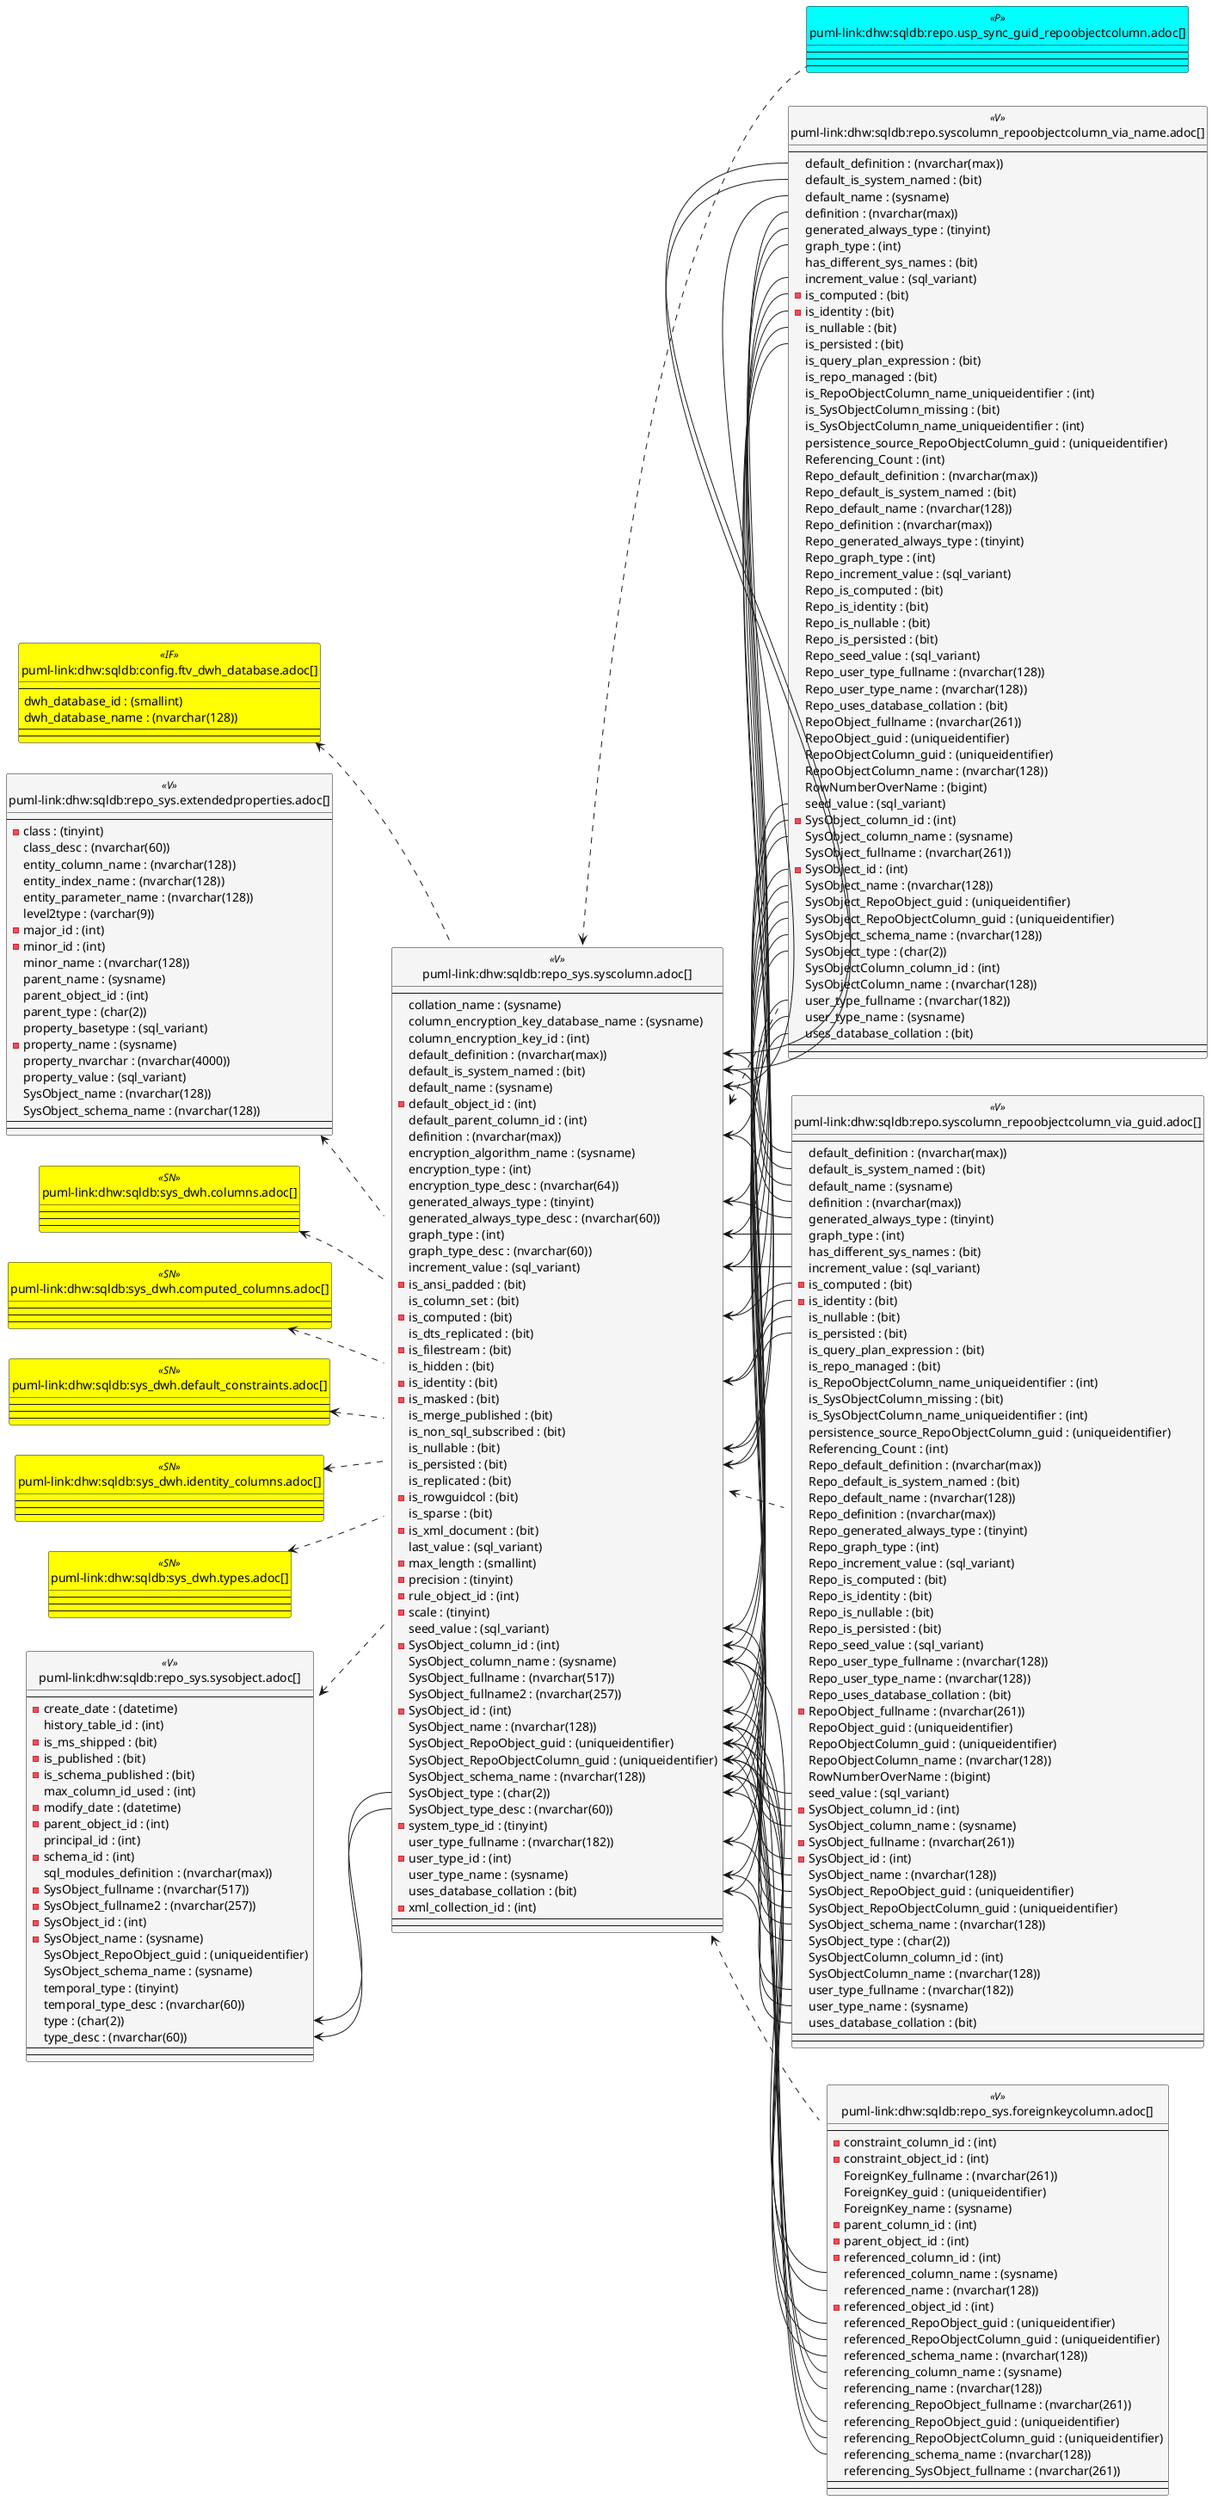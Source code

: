 @startuml
left to right direction
'top to bottom direction
hide circle
'avoide "." issues:
set namespaceSeparator none


skinparam class {
  BackgroundColor White
  BackgroundColor<<FN>> Yellow
  BackgroundColor<<FS>> Yellow
  BackgroundColor<<FT>> LightGray
  BackgroundColor<<IF>> Yellow
  BackgroundColor<<IS>> Yellow
  BackgroundColor<<P>> Aqua
  BackgroundColor<<PC>> Aqua
  BackgroundColor<<SN>> Yellow
  BackgroundColor<<SO>> SlateBlue
  BackgroundColor<<TF>> LightGray
  BackgroundColor<<TR>> Tomato
  BackgroundColor<<U>> White
  BackgroundColor<<V>> WhiteSmoke
  BackgroundColor<<X>> Aqua
  BackgroundColor<<external>> AliceBlue
}


entity "puml-link:dhw:sqldb:config.ftv_dwh_database.adoc[]" as config.ftv_dwh_database << IF >> {
  --
  dwh_database_id : (smallint)
  dwh_database_name : (nvarchar(128))
  --
  --
}

entity "puml-link:dhw:sqldb:repo.syscolumn_repoobjectcolumn_via_guid.adoc[]" as repo.SysColumn_RepoObjectColumn_via_guid << V >> {
  --
  default_definition : (nvarchar(max))
  default_is_system_named : (bit)
  default_name : (sysname)
  definition : (nvarchar(max))
  generated_always_type : (tinyint)
  graph_type : (int)
  has_different_sys_names : (bit)
  increment_value : (sql_variant)
  - is_computed : (bit)
  - is_identity : (bit)
  is_nullable : (bit)
  is_persisted : (bit)
  is_query_plan_expression : (bit)
  is_repo_managed : (bit)
  is_RepoObjectColumn_name_uniqueidentifier : (int)
  is_SysObjectColumn_missing : (bit)
  is_SysObjectColumn_name_uniqueidentifier : (int)
  persistence_source_RepoObjectColumn_guid : (uniqueidentifier)
  Referencing_Count : (int)
  Repo_default_definition : (nvarchar(max))
  Repo_default_is_system_named : (bit)
  Repo_default_name : (nvarchar(128))
  Repo_definition : (nvarchar(max))
  Repo_generated_always_type : (tinyint)
  Repo_graph_type : (int)
  Repo_increment_value : (sql_variant)
  Repo_is_computed : (bit)
  Repo_is_identity : (bit)
  Repo_is_nullable : (bit)
  Repo_is_persisted : (bit)
  Repo_seed_value : (sql_variant)
  Repo_user_type_fullname : (nvarchar(128))
  Repo_user_type_name : (nvarchar(128))
  Repo_uses_database_collation : (bit)
  - RepoObject_fullname : (nvarchar(261))
  RepoObject_guid : (uniqueidentifier)
  RepoObjectColumn_guid : (uniqueidentifier)
  RepoObjectColumn_name : (nvarchar(128))
  RowNumberOverName : (bigint)
  seed_value : (sql_variant)
  - SysObject_column_id : (int)
  SysObject_column_name : (sysname)
  - SysObject_fullname : (nvarchar(261))
  - SysObject_id : (int)
  SysObject_name : (nvarchar(128))
  SysObject_RepoObject_guid : (uniqueidentifier)
  SysObject_RepoObjectColumn_guid : (uniqueidentifier)
  SysObject_schema_name : (nvarchar(128))
  SysObject_type : (char(2))
  SysObjectColumn_column_id : (int)
  SysObjectColumn_name : (nvarchar(128))
  user_type_fullname : (nvarchar(182))
  user_type_name : (sysname)
  uses_database_collation : (bit)
  --
  --
}

entity "puml-link:dhw:sqldb:repo.syscolumn_repoobjectcolumn_via_name.adoc[]" as repo.SysColumn_RepoObjectColumn_via_name << V >> {
  --
  default_definition : (nvarchar(max))
  default_is_system_named : (bit)
  default_name : (sysname)
  definition : (nvarchar(max))
  generated_always_type : (tinyint)
  graph_type : (int)
  has_different_sys_names : (bit)
  increment_value : (sql_variant)
  - is_computed : (bit)
  - is_identity : (bit)
  is_nullable : (bit)
  is_persisted : (bit)
  is_query_plan_expression : (bit)
  is_repo_managed : (bit)
  is_RepoObjectColumn_name_uniqueidentifier : (int)
  is_SysObjectColumn_missing : (bit)
  is_SysObjectColumn_name_uniqueidentifier : (int)
  persistence_source_RepoObjectColumn_guid : (uniqueidentifier)
  Referencing_Count : (int)
  Repo_default_definition : (nvarchar(max))
  Repo_default_is_system_named : (bit)
  Repo_default_name : (nvarchar(128))
  Repo_definition : (nvarchar(max))
  Repo_generated_always_type : (tinyint)
  Repo_graph_type : (int)
  Repo_increment_value : (sql_variant)
  Repo_is_computed : (bit)
  Repo_is_identity : (bit)
  Repo_is_nullable : (bit)
  Repo_is_persisted : (bit)
  Repo_seed_value : (sql_variant)
  Repo_user_type_fullname : (nvarchar(128))
  Repo_user_type_name : (nvarchar(128))
  Repo_uses_database_collation : (bit)
  RepoObject_fullname : (nvarchar(261))
  RepoObject_guid : (uniqueidentifier)
  RepoObjectColumn_guid : (uniqueidentifier)
  RepoObjectColumn_name : (nvarchar(128))
  RowNumberOverName : (bigint)
  seed_value : (sql_variant)
  - SysObject_column_id : (int)
  SysObject_column_name : (sysname)
  SysObject_fullname : (nvarchar(261))
  - SysObject_id : (int)
  SysObject_name : (nvarchar(128))
  SysObject_RepoObject_guid : (uniqueidentifier)
  SysObject_RepoObjectColumn_guid : (uniqueidentifier)
  SysObject_schema_name : (nvarchar(128))
  SysObject_type : (char(2))
  SysObjectColumn_column_id : (int)
  SysObjectColumn_name : (nvarchar(128))
  user_type_fullname : (nvarchar(182))
  user_type_name : (sysname)
  uses_database_collation : (bit)
  --
  --
}

entity "puml-link:dhw:sqldb:repo.usp_sync_guid_repoobjectcolumn.adoc[]" as repo.usp_sync_guid_RepoObjectColumn << P >> {
  --
  --
  --
}

entity "puml-link:dhw:sqldb:repo_sys.extendedproperties.adoc[]" as repo_sys.ExtendedProperties << V >> {
  --
  - class : (tinyint)
  class_desc : (nvarchar(60))
  entity_column_name : (nvarchar(128))
  entity_index_name : (nvarchar(128))
  entity_parameter_name : (nvarchar(128))
  level2type : (varchar(9))
  - major_id : (int)
  - minor_id : (int)
  minor_name : (nvarchar(128))
  parent_name : (sysname)
  parent_object_id : (int)
  parent_type : (char(2))
  property_basetype : (sql_variant)
  - property_name : (sysname)
  property_nvarchar : (nvarchar(4000))
  property_value : (sql_variant)
  SysObject_name : (nvarchar(128))
  SysObject_schema_name : (nvarchar(128))
  --
  --
}

entity "puml-link:dhw:sqldb:repo_sys.foreignkeycolumn.adoc[]" as repo_sys.ForeignKeyColumn << V >> {
  --
  - constraint_column_id : (int)
  - constraint_object_id : (int)
  ForeignKey_fullname : (nvarchar(261))
  ForeignKey_guid : (uniqueidentifier)
  ForeignKey_name : (sysname)
  - parent_column_id : (int)
  - parent_object_id : (int)
  - referenced_column_id : (int)
  referenced_column_name : (sysname)
  referenced_name : (nvarchar(128))
  - referenced_object_id : (int)
  referenced_RepoObject_guid : (uniqueidentifier)
  referenced_RepoObjectColumn_guid : (uniqueidentifier)
  referenced_schema_name : (nvarchar(128))
  referencing_column_name : (sysname)
  referencing_name : (nvarchar(128))
  referencing_RepoObject_fullname : (nvarchar(261))
  referencing_RepoObject_guid : (uniqueidentifier)
  referencing_RepoObjectColumn_guid : (uniqueidentifier)
  referencing_schema_name : (nvarchar(128))
  referencing_SysObject_fullname : (nvarchar(261))
  --
  --
}

entity "puml-link:dhw:sqldb:repo_sys.syscolumn.adoc[]" as repo_sys.SysColumn << V >> {
  --
  collation_name : (sysname)
  column_encryption_key_database_name : (sysname)
  column_encryption_key_id : (int)
  default_definition : (nvarchar(max))
  default_is_system_named : (bit)
  default_name : (sysname)
  - default_object_id : (int)
  default_parent_column_id : (int)
  definition : (nvarchar(max))
  encryption_algorithm_name : (sysname)
  encryption_type : (int)
  encryption_type_desc : (nvarchar(64))
  generated_always_type : (tinyint)
  generated_always_type_desc : (nvarchar(60))
  graph_type : (int)
  graph_type_desc : (nvarchar(60))
  increment_value : (sql_variant)
  - is_ansi_padded : (bit)
  is_column_set : (bit)
  - is_computed : (bit)
  is_dts_replicated : (bit)
  - is_filestream : (bit)
  is_hidden : (bit)
  - is_identity : (bit)
  - is_masked : (bit)
  is_merge_published : (bit)
  is_non_sql_subscribed : (bit)
  is_nullable : (bit)
  is_persisted : (bit)
  is_replicated : (bit)
  - is_rowguidcol : (bit)
  is_sparse : (bit)
  - is_xml_document : (bit)
  last_value : (sql_variant)
  - max_length : (smallint)
  - precision : (tinyint)
  - rule_object_id : (int)
  - scale : (tinyint)
  seed_value : (sql_variant)
  - SysObject_column_id : (int)
  SysObject_column_name : (sysname)
  SysObject_fullname : (nvarchar(517))
  SysObject_fullname2 : (nvarchar(257))
  - SysObject_id : (int)
  SysObject_name : (nvarchar(128))
  SysObject_RepoObject_guid : (uniqueidentifier)
  SysObject_RepoObjectColumn_guid : (uniqueidentifier)
  SysObject_schema_name : (nvarchar(128))
  SysObject_type : (char(2))
  SysObject_type_desc : (nvarchar(60))
  - system_type_id : (tinyint)
  user_type_fullname : (nvarchar(182))
  - user_type_id : (int)
  user_type_name : (sysname)
  uses_database_collation : (bit)
  - xml_collection_id : (int)
  --
  --
}

entity "puml-link:dhw:sqldb:repo_sys.sysobject.adoc[]" as repo_sys.SysObject << V >> {
  --
  - create_date : (datetime)
  history_table_id : (int)
  - is_ms_shipped : (bit)
  - is_published : (bit)
  - is_schema_published : (bit)
  max_column_id_used : (int)
  - modify_date : (datetime)
  - parent_object_id : (int)
  principal_id : (int)
  - schema_id : (int)
  sql_modules_definition : (nvarchar(max))
  - SysObject_fullname : (nvarchar(517))
  - SysObject_fullname2 : (nvarchar(257))
  - SysObject_id : (int)
  - SysObject_name : (sysname)
  SysObject_RepoObject_guid : (uniqueidentifier)
  SysObject_schema_name : (sysname)
  temporal_type : (tinyint)
  temporal_type_desc : (nvarchar(60))
  type : (char(2))
  type_desc : (nvarchar(60))
  --
  --
}

entity "puml-link:dhw:sqldb:sys_dwh.columns.adoc[]" as sys_dwh.columns << SN >> {
  --
  --
  --
}

entity "puml-link:dhw:sqldb:sys_dwh.computed_columns.adoc[]" as sys_dwh.computed_columns << SN >> {
  --
  --
  --
}

entity "puml-link:dhw:sqldb:sys_dwh.default_constraints.adoc[]" as sys_dwh.default_constraints << SN >> {
  --
  --
  --
}

entity "puml-link:dhw:sqldb:sys_dwh.identity_columns.adoc[]" as sys_dwh.identity_columns << SN >> {
  --
  --
  --
}

entity "puml-link:dhw:sqldb:sys_dwh.types.adoc[]" as sys_dwh.types << SN >> {
  --
  --
  --
}

config.ftv_dwh_database <.. repo_sys.SysColumn
repo_sys.ExtendedProperties <.. repo_sys.SysColumn
repo_sys.SysColumn <.. repo.SysColumn_RepoObjectColumn_via_guid
repo_sys.SysColumn <.. repo.SysColumn_RepoObjectColumn_via_name
repo_sys.SysColumn <.. repo.usp_sync_guid_RepoObjectColumn
repo_sys.SysColumn <.. repo_sys.ForeignKeyColumn
repo_sys.SysObject <.. repo_sys.SysColumn
sys_dwh.columns <.. repo_sys.SysColumn
sys_dwh.computed_columns <.. repo_sys.SysColumn
sys_dwh.default_constraints <.. repo_sys.SysColumn
sys_dwh.identity_columns <.. repo_sys.SysColumn
sys_dwh.types <.. repo_sys.SysColumn
"repo_sys.SysColumn::default_definition" <-- "repo.SysColumn_RepoObjectColumn_via_guid::default_definition"
"repo_sys.SysColumn::default_definition" <-- "repo.SysColumn_RepoObjectColumn_via_name::default_definition"
"repo_sys.SysColumn::default_is_system_named" <-- "repo.SysColumn_RepoObjectColumn_via_guid::default_is_system_named"
"repo_sys.SysColumn::default_is_system_named" <-- "repo.SysColumn_RepoObjectColumn_via_name::default_is_system_named"
"repo_sys.SysColumn::default_name" <-- "repo.SysColumn_RepoObjectColumn_via_guid::default_name"
"repo_sys.SysColumn::default_name" <-- "repo.SysColumn_RepoObjectColumn_via_name::default_name"
"repo_sys.SysColumn::definition" <-- "repo.SysColumn_RepoObjectColumn_via_guid::definition"
"repo_sys.SysColumn::definition" <-- "repo.SysColumn_RepoObjectColumn_via_name::definition"
"repo_sys.SysColumn::generated_always_type" <-- "repo.SysColumn_RepoObjectColumn_via_guid::generated_always_type"
"repo_sys.SysColumn::generated_always_type" <-- "repo.SysColumn_RepoObjectColumn_via_name::generated_always_type"
"repo_sys.SysColumn::graph_type" <-- "repo.SysColumn_RepoObjectColumn_via_guid::graph_type"
"repo_sys.SysColumn::graph_type" <-- "repo.SysColumn_RepoObjectColumn_via_name::graph_type"
"repo_sys.SysColumn::increment_value" <-- "repo.SysColumn_RepoObjectColumn_via_guid::increment_value"
"repo_sys.SysColumn::increment_value" <-- "repo.SysColumn_RepoObjectColumn_via_name::increment_value"
"repo_sys.SysColumn::is_computed" <-- "repo.SysColumn_RepoObjectColumn_via_guid::is_computed"
"repo_sys.SysColumn::is_computed" <-- "repo.SysColumn_RepoObjectColumn_via_name::is_computed"
"repo_sys.SysColumn::is_identity" <-- "repo.SysColumn_RepoObjectColumn_via_guid::is_identity"
"repo_sys.SysColumn::is_identity" <-- "repo.SysColumn_RepoObjectColumn_via_name::is_identity"
"repo_sys.SysColumn::is_nullable" <-- "repo.SysColumn_RepoObjectColumn_via_guid::is_nullable"
"repo_sys.SysColumn::is_nullable" <-- "repo.SysColumn_RepoObjectColumn_via_name::is_nullable"
"repo_sys.SysColumn::is_persisted" <-- "repo.SysColumn_RepoObjectColumn_via_guid::is_persisted"
"repo_sys.SysColumn::is_persisted" <-- "repo.SysColumn_RepoObjectColumn_via_name::is_persisted"
"repo_sys.SysColumn::seed_value" <-- "repo.SysColumn_RepoObjectColumn_via_guid::seed_value"
"repo_sys.SysColumn::seed_value" <-- "repo.SysColumn_RepoObjectColumn_via_name::seed_value"
"repo_sys.SysColumn::SysObject_column_id" <-- "repo.SysColumn_RepoObjectColumn_via_guid::SysObject_column_id"
"repo_sys.SysColumn::SysObject_column_id" <-- "repo.SysColumn_RepoObjectColumn_via_name::SysObject_column_id"
"repo_sys.SysColumn::SysObject_column_name" <-- "repo.SysColumn_RepoObjectColumn_via_guid::SysObject_column_name"
"repo_sys.SysColumn::SysObject_column_name" <-- "repo.SysColumn_RepoObjectColumn_via_name::SysObject_column_name"
"repo_sys.SysColumn::SysObject_column_name" <-- "repo_sys.ForeignKeyColumn::referencing_column_name"
"repo_sys.SysColumn::SysObject_column_name" <-- "repo_sys.ForeignKeyColumn::referenced_column_name"
"repo_sys.SysColumn::SysObject_id" <-- "repo.SysColumn_RepoObjectColumn_via_guid::SysObject_id"
"repo_sys.SysColumn::SysObject_id" <-- "repo.SysColumn_RepoObjectColumn_via_name::SysObject_id"
"repo_sys.SysColumn::SysObject_name" <-- "repo.SysColumn_RepoObjectColumn_via_guid::SysObject_name"
"repo_sys.SysColumn::SysObject_name" <-- "repo.SysColumn_RepoObjectColumn_via_name::SysObject_name"
"repo_sys.SysColumn::SysObject_name" <-- "repo_sys.ForeignKeyColumn::referencing_name"
"repo_sys.SysColumn::SysObject_name" <-- "repo_sys.ForeignKeyColumn::referenced_name"
"repo_sys.SysColumn::SysObject_RepoObject_guid" <-- "repo.SysColumn_RepoObjectColumn_via_guid::SysObject_RepoObject_guid"
"repo_sys.SysColumn::SysObject_RepoObject_guid" <-- "repo.SysColumn_RepoObjectColumn_via_name::SysObject_RepoObject_guid"
"repo_sys.SysColumn::SysObject_RepoObject_guid" <-- "repo_sys.ForeignKeyColumn::referencing_RepoObject_guid"
"repo_sys.SysColumn::SysObject_RepoObject_guid" <-- "repo_sys.ForeignKeyColumn::referenced_RepoObject_guid"
"repo_sys.SysColumn::SysObject_RepoObjectColumn_guid" <-- "repo.SysColumn_RepoObjectColumn_via_guid::SysObject_RepoObjectColumn_guid"
"repo_sys.SysColumn::SysObject_RepoObjectColumn_guid" <-- "repo.SysColumn_RepoObjectColumn_via_name::SysObject_RepoObjectColumn_guid"
"repo_sys.SysColumn::SysObject_RepoObjectColumn_guid" <-- "repo_sys.ForeignKeyColumn::referencing_RepoObjectColumn_guid"
"repo_sys.SysColumn::SysObject_RepoObjectColumn_guid" <-- "repo_sys.ForeignKeyColumn::referenced_RepoObjectColumn_guid"
"repo_sys.SysColumn::SysObject_schema_name" <-- "repo.SysColumn_RepoObjectColumn_via_guid::SysObject_schema_name"
"repo_sys.SysColumn::SysObject_schema_name" <-- "repo.SysColumn_RepoObjectColumn_via_name::SysObject_schema_name"
"repo_sys.SysColumn::SysObject_schema_name" <-- "repo_sys.ForeignKeyColumn::referencing_schema_name"
"repo_sys.SysColumn::SysObject_schema_name" <-- "repo_sys.ForeignKeyColumn::referenced_schema_name"
"repo_sys.SysColumn::SysObject_type" <-- "repo.SysColumn_RepoObjectColumn_via_guid::SysObject_type"
"repo_sys.SysColumn::SysObject_type" <-- "repo.SysColumn_RepoObjectColumn_via_name::SysObject_type"
"repo_sys.SysColumn::user_type_fullname" <-- "repo.SysColumn_RepoObjectColumn_via_guid::user_type_fullname"
"repo_sys.SysColumn::user_type_fullname" <-- "repo.SysColumn_RepoObjectColumn_via_name::user_type_fullname"
"repo_sys.SysColumn::user_type_name" <-- "repo.SysColumn_RepoObjectColumn_via_guid::user_type_name"
"repo_sys.SysColumn::user_type_name" <-- "repo.SysColumn_RepoObjectColumn_via_name::user_type_name"
"repo_sys.SysColumn::uses_database_collation" <-- "repo.SysColumn_RepoObjectColumn_via_guid::uses_database_collation"
"repo_sys.SysColumn::uses_database_collation" <-- "repo.SysColumn_RepoObjectColumn_via_name::uses_database_collation"
"repo_sys.SysObject::type" <-- "repo_sys.SysColumn::SysObject_type"
"repo_sys.SysObject::type_desc" <-- "repo_sys.SysColumn::SysObject_type_desc"
@enduml

